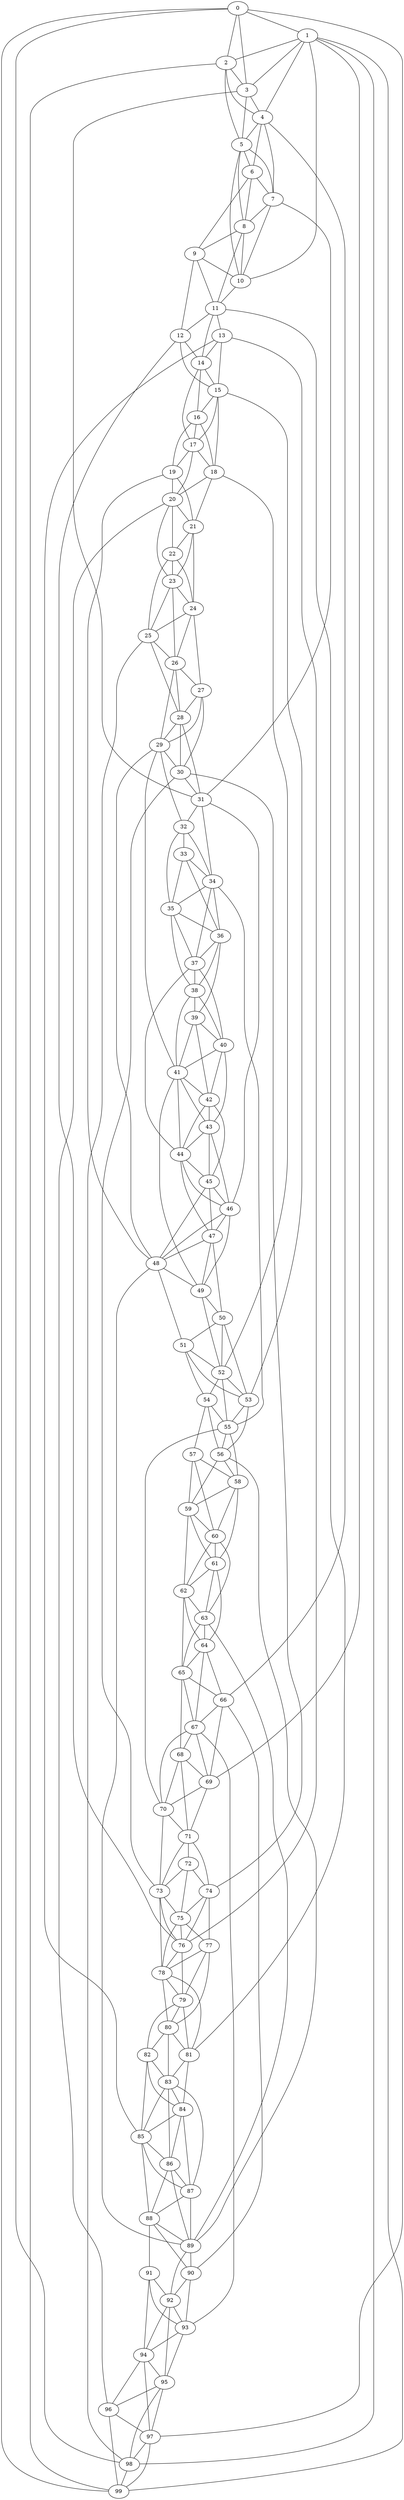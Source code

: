 strict graph "watts_strogatz_graph(100,6,0.1)" {
0;
1;
2;
3;
4;
5;
6;
7;
8;
9;
10;
11;
12;
13;
14;
15;
16;
17;
18;
19;
20;
21;
22;
23;
24;
25;
26;
27;
28;
29;
30;
31;
32;
33;
34;
35;
36;
37;
38;
39;
40;
41;
42;
43;
44;
45;
46;
47;
48;
49;
50;
51;
52;
53;
54;
55;
56;
57;
58;
59;
60;
61;
62;
63;
64;
65;
66;
67;
68;
69;
70;
71;
72;
73;
74;
75;
76;
77;
78;
79;
80;
81;
82;
83;
84;
85;
86;
87;
88;
89;
90;
91;
92;
93;
94;
95;
96;
97;
98;
99;
0 -- 1  [is_available=True, prob="0.492977027602"];
0 -- 2  [is_available=True, prob="0.834903724882"];
0 -- 3  [is_available=True, prob="1.0"];
0 -- 97  [is_available=True, prob="1.0"];
0 -- 98  [is_available=True, prob="0.0214361199699"];
0 -- 99  [is_available=True, prob="0.648493101507"];
1 -- 2  [is_available=True, prob="1.0"];
1 -- 99  [is_available=True, prob="0.826329409828"];
1 -- 4  [is_available=True, prob="0.579259492735"];
1 -- 69  [is_available=True, prob="0.53391037347"];
1 -- 10  [is_available=True, prob="0.0512601146207"];
1 -- 98  [is_available=True, prob="0.267932296216"];
1 -- 3  [is_available=True, prob="0.37424958902"];
2 -- 3  [is_available=True, prob="0.725415960948"];
2 -- 4  [is_available=True, prob="0.775718283259"];
2 -- 5  [is_available=True, prob="0.964483593801"];
2 -- 99  [is_available=True, prob="0.012849254366"];
3 -- 4  [is_available=True, prob="0.395515142633"];
3 -- 5  [is_available=True, prob="1.0"];
3 -- 31  [is_available=True, prob="1.0"];
4 -- 5  [is_available=True, prob="0.798136978923"];
4 -- 6  [is_available=True, prob="0.969562603858"];
4 -- 7  [is_available=True, prob="0.659403492946"];
4 -- 66  [is_available=True, prob="0.81368020303"];
5 -- 6  [is_available=True, prob="1.0"];
5 -- 7  [is_available=True, prob="0.754326922161"];
5 -- 8  [is_available=True, prob="0.266278403982"];
5 -- 10  [is_available=True, prob="0.236166507354"];
6 -- 7  [is_available=True, prob="0.778669265026"];
6 -- 8  [is_available=True, prob="0.580403062578"];
6 -- 9  [is_available=True, prob="1.0"];
7 -- 8  [is_available=True, prob="1.0"];
7 -- 10  [is_available=True, prob="0.00542231824901"];
7 -- 31  [is_available=True, prob="1.0"];
8 -- 9  [is_available=True, prob="1.0"];
8 -- 10  [is_available=True, prob="1.0"];
8 -- 11  [is_available=True, prob="0.45739796325"];
9 -- 10  [is_available=True, prob="1.0"];
9 -- 11  [is_available=True, prob="1.0"];
9 -- 12  [is_available=True, prob="0.275437375814"];
10 -- 11  [is_available=True, prob="0.633281973607"];
11 -- 12  [is_available=True, prob="0.631234806666"];
11 -- 13  [is_available=True, prob="1.0"];
11 -- 14  [is_available=True, prob="1.0"];
11 -- 81  [is_available=True, prob="0.272211636558"];
12 -- 76  [is_available=True, prob="0.119847624418"];
12 -- 14  [is_available=True, prob="0.913000354504"];
12 -- 15  [is_available=True, prob="0.229833684857"];
13 -- 76  [is_available=True, prob="0.238740175967"];
13 -- 14  [is_available=True, prob="0.730928311497"];
13 -- 15  [is_available=True, prob="0.493608985092"];
13 -- 85  [is_available=True, prob="0.914727761373"];
14 -- 15  [is_available=True, prob="0.880882198504"];
14 -- 16  [is_available=True, prob="0.47476025755"];
14 -- 17  [is_available=True, prob="1.0"];
15 -- 16  [is_available=True, prob="0.480201550697"];
15 -- 17  [is_available=True, prob="0.340336445263"];
15 -- 18  [is_available=True, prob="1.0"];
15 -- 53  [is_available=True, prob="0.126137510263"];
16 -- 17  [is_available=True, prob="0.554345001482"];
16 -- 18  [is_available=True, prob="0.380230109539"];
16 -- 19  [is_available=True, prob="0.0592737429536"];
17 -- 18  [is_available=True, prob="0.0735291852632"];
17 -- 19  [is_available=True, prob="0.504458059814"];
17 -- 20  [is_available=True, prob="0.485091556679"];
18 -- 20  [is_available=True, prob="0.534084810745"];
18 -- 21  [is_available=True, prob="0.539018063154"];
18 -- 52  [is_available=True, prob="0.143191036878"];
19 -- 48  [is_available=True, prob="1.0"];
19 -- 20  [is_available=True, prob="0.0882654448236"];
19 -- 21  [is_available=True, prob="1.0"];
20 -- 96  [is_available=True, prob="0.681138420952"];
20 -- 21  [is_available=True, prob="0.576264802277"];
20 -- 22  [is_available=True, prob="0.690643694676"];
20 -- 23  [is_available=True, prob="0.308045153311"];
21 -- 22  [is_available=True, prob="1.0"];
21 -- 23  [is_available=True, prob="0.484643870394"];
21 -- 24  [is_available=True, prob="1.0"];
22 -- 23  [is_available=True, prob="0.0844355285259"];
22 -- 24  [is_available=True, prob="0.606989852972"];
22 -- 25  [is_available=True, prob="0.279081701359"];
23 -- 24  [is_available=True, prob="0.899486530572"];
23 -- 25  [is_available=True, prob="0.814679935029"];
23 -- 26  [is_available=True, prob="0.0577975692508"];
24 -- 25  [is_available=True, prob="0.627593769027"];
24 -- 26  [is_available=True, prob="1.0"];
24 -- 27  [is_available=True, prob="1.0"];
25 -- 98  [is_available=True, prob="0.996752728602"];
25 -- 26  [is_available=True, prob="0.5123985463"];
25 -- 28  [is_available=True, prob="0.891918906018"];
26 -- 27  [is_available=True, prob="0.675077857237"];
26 -- 28  [is_available=True, prob="0.641294136839"];
26 -- 29  [is_available=True, prob="0.142056647476"];
27 -- 28  [is_available=True, prob="0.79166692454"];
27 -- 29  [is_available=True, prob="0.605670159035"];
27 -- 30  [is_available=True, prob="0.973617775838"];
28 -- 29  [is_available=True, prob="0.0733184722266"];
28 -- 30  [is_available=True, prob="0.602667275452"];
28 -- 31  [is_available=True, prob="1.0"];
29 -- 32  [is_available=True, prob="1.0"];
29 -- 41  [is_available=True, prob="0.786064486678"];
29 -- 48  [is_available=True, prob="1.0"];
29 -- 30  [is_available=True, prob="0.909111082251"];
30 -- 73  [is_available=True, prob="0.99752011756"];
30 -- 74  [is_available=True, prob="1.0"];
30 -- 31  [is_available=True, prob="0.108921496847"];
31 -- 32  [is_available=True, prob="0.220872291838"];
31 -- 34  [is_available=True, prob="0.431880672452"];
31 -- 46  [is_available=True, prob="1.0"];
32 -- 33  [is_available=True, prob="0.707992094547"];
32 -- 34  [is_available=True, prob="0.640429581134"];
32 -- 35  [is_available=True, prob="0.842255288968"];
33 -- 34  [is_available=True, prob="0.0161993904293"];
33 -- 35  [is_available=True, prob="1.0"];
33 -- 36  [is_available=True, prob="1.0"];
34 -- 35  [is_available=True, prob="0.53690552115"];
34 -- 36  [is_available=True, prob="1.0"];
34 -- 37  [is_available=True, prob="1.0"];
34 -- 55  [is_available=True, prob="0.446941872471"];
35 -- 36  [is_available=True, prob="0.748147848262"];
35 -- 37  [is_available=True, prob="1.0"];
35 -- 38  [is_available=True, prob="0.347071521542"];
36 -- 37  [is_available=True, prob="0.665294157154"];
36 -- 38  [is_available=True, prob="1.0"];
36 -- 39  [is_available=True, prob="0.702334421732"];
37 -- 38  [is_available=True, prob="1.0"];
37 -- 40  [is_available=True, prob="0.513807961978"];
37 -- 44  [is_available=True, prob="0.998408841155"];
38 -- 39  [is_available=True, prob="0.18926622245"];
38 -- 40  [is_available=True, prob="1.0"];
38 -- 41  [is_available=True, prob="1.0"];
39 -- 40  [is_available=True, prob="0.599138763367"];
39 -- 41  [is_available=True, prob="0.11767129784"];
39 -- 42  [is_available=True, prob="1.0"];
40 -- 41  [is_available=True, prob="0.703746939744"];
40 -- 42  [is_available=True, prob="0.46617285777"];
40 -- 43  [is_available=True, prob="1.0"];
41 -- 42  [is_available=True, prob="0.941594570241"];
41 -- 43  [is_available=True, prob="0.50432383525"];
41 -- 44  [is_available=True, prob="0.16139693189"];
41 -- 49  [is_available=True, prob="0.375973296899"];
42 -- 43  [is_available=True, prob="0.980692732214"];
42 -- 44  [is_available=True, prob="1.0"];
42 -- 45  [is_available=True, prob="0.521568422354"];
43 -- 44  [is_available=True, prob="0.752002051352"];
43 -- 45  [is_available=True, prob="1.0"];
43 -- 46  [is_available=True, prob="1.0"];
44 -- 45  [is_available=True, prob="1.0"];
44 -- 46  [is_available=True, prob="0.39133559926"];
44 -- 47  [is_available=True, prob="0.335209218425"];
45 -- 46  [is_available=True, prob="0.147827941437"];
45 -- 47  [is_available=True, prob="0.516882836598"];
45 -- 48  [is_available=True, prob="1.0"];
46 -- 47  [is_available=True, prob="1.0"];
46 -- 48  [is_available=True, prob="0.220228834417"];
46 -- 49  [is_available=True, prob="1.0"];
47 -- 48  [is_available=True, prob="1.0"];
47 -- 49  [is_available=True, prob="0.0119727041353"];
47 -- 50  [is_available=True, prob="0.276007675701"];
48 -- 49  [is_available=True, prob="0.0705479876678"];
48 -- 51  [is_available=True, prob="0.0577876742322"];
48 -- 89  [is_available=True, prob="0.823015573073"];
49 -- 50  [is_available=True, prob="0.809008609348"];
49 -- 52  [is_available=True, prob="1.0"];
50 -- 51  [is_available=True, prob="0.876164647297"];
50 -- 52  [is_available=True, prob="0.709290219317"];
50 -- 53  [is_available=True, prob="0.42054993736"];
51 -- 52  [is_available=True, prob="0.926129491162"];
51 -- 53  [is_available=True, prob="0.441842497937"];
51 -- 54  [is_available=True, prob="1.0"];
52 -- 53  [is_available=True, prob="1.0"];
52 -- 54  [is_available=True, prob="1.0"];
52 -- 55  [is_available=True, prob="0.977805520328"];
53 -- 55  [is_available=True, prob="0.223097947746"];
53 -- 56  [is_available=True, prob="0.0226986259194"];
54 -- 55  [is_available=True, prob="1.0"];
54 -- 56  [is_available=True, prob="0.716571059298"];
54 -- 57  [is_available=True, prob="0.89405099074"];
55 -- 70  [is_available=True, prob="0.210761086258"];
55 -- 56  [is_available=True, prob="0.0842288805096"];
55 -- 58  [is_available=True, prob="0.477681795154"];
56 -- 89  [is_available=True, prob="0.366465005238"];
56 -- 58  [is_available=True, prob="1.0"];
56 -- 59  [is_available=True, prob="0.770465338533"];
57 -- 58  [is_available=True, prob="0.261714027078"];
57 -- 59  [is_available=True, prob="0.473195263927"];
57 -- 60  [is_available=True, prob="0.411017236316"];
58 -- 59  [is_available=True, prob="1.0"];
58 -- 60  [is_available=True, prob="0.85196035046"];
58 -- 61  [is_available=True, prob="0.370282255282"];
59 -- 60  [is_available=True, prob="0.294388272451"];
59 -- 61  [is_available=True, prob="0.570721913806"];
59 -- 62  [is_available=True, prob="1.0"];
60 -- 61  [is_available=True, prob="1.0"];
60 -- 62  [is_available=True, prob="0.168343940278"];
60 -- 63  [is_available=True, prob="1.0"];
61 -- 64  [is_available=True, prob="0.475972673963"];
61 -- 62  [is_available=True, prob="0.510066511612"];
61 -- 63  [is_available=True, prob="0.485816992612"];
62 -- 64  [is_available=True, prob="0.933682341738"];
62 -- 65  [is_available=True, prob="0.662453607489"];
62 -- 63  [is_available=True, prob="0.103305725819"];
63 -- 64  [is_available=True, prob="0.888181442098"];
63 -- 65  [is_available=True, prob="0.0256972202565"];
63 -- 89  [is_available=True, prob="0.137943027836"];
64 -- 65  [is_available=True, prob="0.72608076432"];
64 -- 66  [is_available=True, prob="1.0"];
64 -- 67  [is_available=True, prob="1.0"];
65 -- 66  [is_available=True, prob="0.595602962492"];
65 -- 67  [is_available=True, prob="0.433392241393"];
65 -- 68  [is_available=True, prob="0.520395080363"];
66 -- 67  [is_available=True, prob="1.0"];
66 -- 69  [is_available=True, prob="0.570472002854"];
66 -- 90  [is_available=True, prob="0.898373299175"];
67 -- 68  [is_available=True, prob="0.763794251366"];
67 -- 69  [is_available=True, prob="0.303838961874"];
67 -- 70  [is_available=True, prob="0.158342977075"];
67 -- 93  [is_available=True, prob="0.39085869346"];
68 -- 69  [is_available=True, prob="1.0"];
68 -- 70  [is_available=True, prob="1.0"];
68 -- 71  [is_available=True, prob="0.610066141723"];
69 -- 70  [is_available=True, prob="0.615272901048"];
69 -- 71  [is_available=True, prob="0.778969381985"];
70 -- 71  [is_available=True, prob="0.226301801118"];
70 -- 73  [is_available=True, prob="0.318182006429"];
71 -- 72  [is_available=True, prob="0.737157233133"];
71 -- 73  [is_available=True, prob="0.54052513306"];
71 -- 74  [is_available=True, prob="0.324879429846"];
72 -- 73  [is_available=True, prob="0.00428833994231"];
72 -- 74  [is_available=True, prob="0.210431769631"];
72 -- 75  [is_available=True, prob="0.821419304024"];
73 -- 75  [is_available=True, prob="1.0"];
73 -- 76  [is_available=True, prob="0.619589961077"];
73 -- 78  [is_available=True, prob="0.169139048736"];
74 -- 75  [is_available=True, prob="0.551161337573"];
74 -- 76  [is_available=True, prob="0.630815616132"];
74 -- 77  [is_available=True, prob="0.0791231170935"];
75 -- 76  [is_available=True, prob="1.0"];
75 -- 77  [is_available=True, prob="0.274004857627"];
75 -- 78  [is_available=True, prob="0.906814321235"];
76 -- 78  [is_available=True, prob="0.580148972064"];
76 -- 79  [is_available=True, prob="0.344084602808"];
77 -- 78  [is_available=True, prob="0.34434670182"];
77 -- 79  [is_available=True, prob="0.960526984519"];
77 -- 80  [is_available=True, prob="1.0"];
78 -- 79  [is_available=True, prob="0.76725070991"];
78 -- 80  [is_available=True, prob="0.92880649811"];
78 -- 81  [is_available=True, prob="0.532997833105"];
79 -- 80  [is_available=True, prob="0.245803878242"];
79 -- 81  [is_available=True, prob="0.835633068244"];
79 -- 82  [is_available=True, prob="0.235866070144"];
80 -- 81  [is_available=True, prob="1.0"];
80 -- 82  [is_available=True, prob="0.652440424845"];
80 -- 83  [is_available=True, prob="1.0"];
81 -- 83  [is_available=True, prob="1.0"];
81 -- 84  [is_available=True, prob="1.0"];
82 -- 83  [is_available=True, prob="0.208260824733"];
82 -- 84  [is_available=True, prob="0.906172883168"];
82 -- 85  [is_available=True, prob="0.382012443508"];
83 -- 84  [is_available=True, prob="0.246817514684"];
83 -- 85  [is_available=True, prob="0.61258404325"];
83 -- 86  [is_available=True, prob="0.228971284354"];
83 -- 87  [is_available=True, prob="0.452148257797"];
84 -- 85  [is_available=True, prob="0.358167039967"];
84 -- 86  [is_available=True, prob="1.0"];
84 -- 87  [is_available=True, prob="0.204147664536"];
85 -- 86  [is_available=True, prob="0.857082363488"];
85 -- 87  [is_available=True, prob="0.0596852945524"];
85 -- 88  [is_available=True, prob="0.278253598352"];
86 -- 87  [is_available=True, prob="0.192344701209"];
86 -- 88  [is_available=True, prob="0.0155331644476"];
86 -- 89  [is_available=True, prob="1.0"];
87 -- 88  [is_available=True, prob="0.434342936012"];
87 -- 89  [is_available=True, prob="0.200223341917"];
88 -- 89  [is_available=True, prob="0.870759191844"];
88 -- 90  [is_available=True, prob="1.0"];
88 -- 91  [is_available=True, prob="1.0"];
89 -- 90  [is_available=True, prob="0.348370920227"];
89 -- 92  [is_available=True, prob="0.883413506651"];
90 -- 92  [is_available=True, prob="0.912962427272"];
90 -- 93  [is_available=True, prob="0.598560457046"];
91 -- 92  [is_available=True, prob="0.694286567667"];
91 -- 93  [is_available=True, prob="0.204082016858"];
91 -- 94  [is_available=True, prob="0.703935318866"];
92 -- 93  [is_available=True, prob="1.0"];
92 -- 94  [is_available=True, prob="1.0"];
92 -- 95  [is_available=True, prob="0.140703804618"];
93 -- 94  [is_available=True, prob="0.574804740919"];
93 -- 95  [is_available=True, prob="1.0"];
94 -- 96  [is_available=True, prob="0.828592354881"];
94 -- 97  [is_available=True, prob="1.0"];
94 -- 95  [is_available=True, prob="1.0"];
95 -- 96  [is_available=True, prob="0.135633203373"];
95 -- 97  [is_available=True, prob="0.269258401075"];
95 -- 98  [is_available=True, prob="0.252277270478"];
96 -- 97  [is_available=True, prob="1.0"];
96 -- 99  [is_available=True, prob="0.562854838725"];
97 -- 98  [is_available=True, prob="0.849457585629"];
97 -- 99  [is_available=True, prob="0.19146486928"];
98 -- 99  [is_available=True, prob="1.0"];
}
